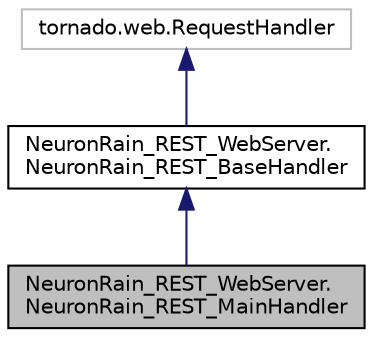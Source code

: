 digraph "NeuronRain_REST_WebServer.NeuronRain_REST_MainHandler"
{
 // LATEX_PDF_SIZE
  edge [fontname="Helvetica",fontsize="10",labelfontname="Helvetica",labelfontsize="10"];
  node [fontname="Helvetica",fontsize="10",shape=record];
  Node1 [label="NeuronRain_REST_WebServer.\lNeuronRain_REST_MainHandler",height=0.2,width=0.4,color="black", fillcolor="grey75", style="filled", fontcolor="black",tooltip=" "];
  Node2 -> Node1 [dir="back",color="midnightblue",fontsize="10",style="solid"];
  Node2 [label="NeuronRain_REST_WebServer.\lNeuronRain_REST_BaseHandler",height=0.2,width=0.4,color="black", fillcolor="white", style="filled",URL="$classNeuronRain__REST__WebServer_1_1NeuronRain__REST__BaseHandler.html",tooltip=" "];
  Node3 -> Node2 [dir="back",color="midnightblue",fontsize="10",style="solid"];
  Node3 [label="tornado.web.RequestHandler",height=0.2,width=0.4,color="grey75", fillcolor="white", style="filled",tooltip=" "];
}
